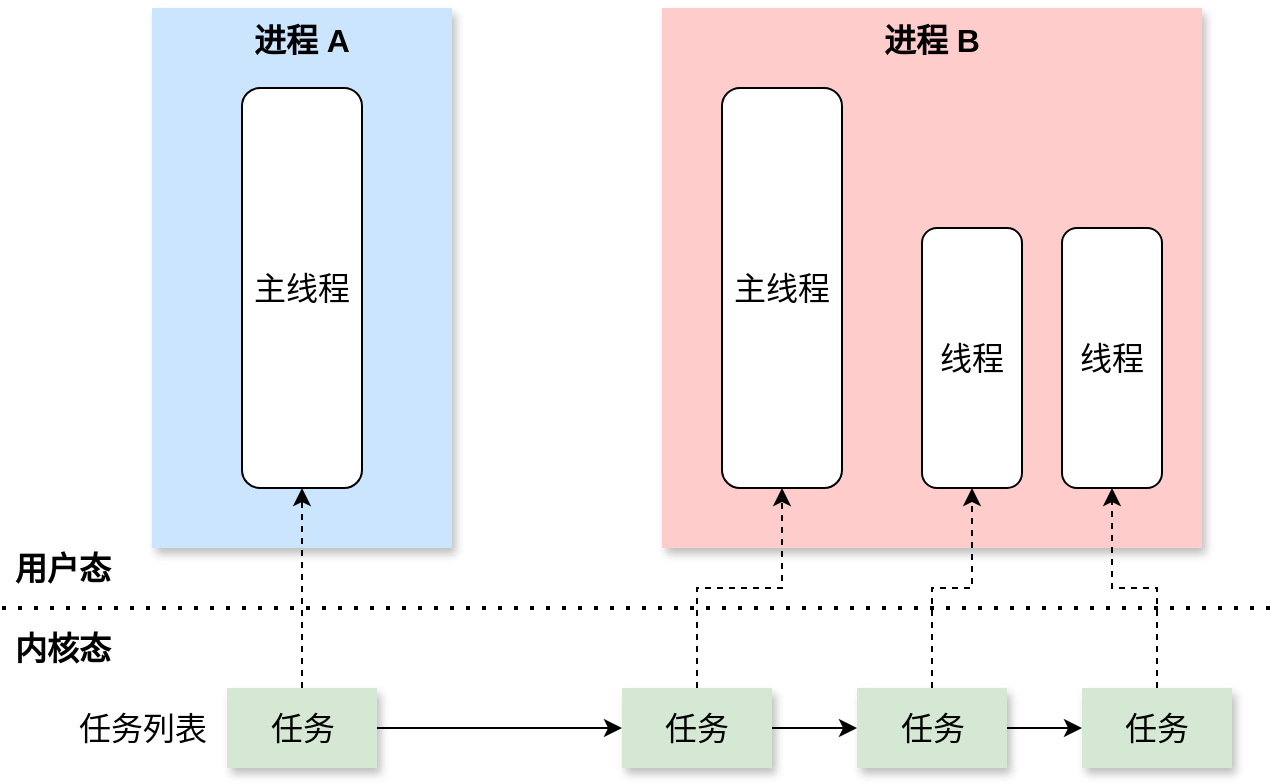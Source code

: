 <mxfile version="13.8.1" type="github">
  <diagram id="JnXaKMin7almXqI7u_T9" name="第 1 页">
    <mxGraphModel dx="1102" dy="582" grid="1" gridSize="10" guides="1" tooltips="1" connect="1" arrows="1" fold="1" page="1" pageScale="1" pageWidth="827" pageHeight="1169" math="0" shadow="0">
      <root>
        <mxCell id="0" />
        <mxCell id="1" parent="0" />
        <mxCell id="TZY3yxVqYku2SVK_G33z-6" value="进程 B" style="rounded=0;whiteSpace=wrap;html=1;fontSize=16;verticalAlign=top;fontStyle=1;fillColor=#ffcccc;strokeColor=none;sketch=0;shadow=1;" vertex="1" parent="1">
          <mxGeometry x="370" y="20" width="270" height="270" as="geometry" />
        </mxCell>
        <mxCell id="TZY3yxVqYku2SVK_G33z-5" value="进程 A" style="rounded=0;whiteSpace=wrap;html=1;fontSize=16;verticalAlign=top;fontStyle=1;fillColor=#cce5ff;strokeColor=none;sketch=0;shadow=1;" vertex="1" parent="1">
          <mxGeometry x="115" y="20" width="150" height="270" as="geometry" />
        </mxCell>
        <mxCell id="TZY3yxVqYku2SVK_G33z-1" value="主线程" style="rounded=1;whiteSpace=wrap;html=1;fontSize=16;" vertex="1" parent="1">
          <mxGeometry x="160" y="60" width="60" height="200" as="geometry" />
        </mxCell>
        <mxCell id="TZY3yxVqYku2SVK_G33z-2" value="主线程" style="rounded=1;whiteSpace=wrap;html=1;fontSize=16;" vertex="1" parent="1">
          <mxGeometry x="400" y="60" width="60" height="200" as="geometry" />
        </mxCell>
        <mxCell id="TZY3yxVqYku2SVK_G33z-3" value="线程" style="rounded=1;whiteSpace=wrap;html=1;fontSize=16;" vertex="1" parent="1">
          <mxGeometry x="500" y="130" width="50" height="130" as="geometry" />
        </mxCell>
        <mxCell id="TZY3yxVqYku2SVK_G33z-4" value="线程" style="rounded=1;whiteSpace=wrap;html=1;fontSize=16;" vertex="1" parent="1">
          <mxGeometry x="570" y="130" width="50" height="130" as="geometry" />
        </mxCell>
        <mxCell id="TZY3yxVqYku2SVK_G33z-7" value="" style="endArrow=none;dashed=1;html=1;dashPattern=1 3;strokeWidth=2;fontSize=16;" edge="1" parent="1">
          <mxGeometry width="50" height="50" relative="1" as="geometry">
            <mxPoint x="40" y="320" as="sourcePoint" />
            <mxPoint x="680" y="320" as="targetPoint" />
          </mxGeometry>
        </mxCell>
        <mxCell id="TZY3yxVqYku2SVK_G33z-8" value="用户态" style="text;html=1;align=center;verticalAlign=middle;resizable=0;points=[];autosize=1;fontSize=16;fontStyle=1" vertex="1" parent="1">
          <mxGeometry x="40" y="290" width="60" height="20" as="geometry" />
        </mxCell>
        <mxCell id="TZY3yxVqYku2SVK_G33z-9" value="内核态" style="text;html=1;align=center;verticalAlign=middle;resizable=0;points=[];autosize=1;fontSize=16;fontStyle=1" vertex="1" parent="1">
          <mxGeometry x="40" y="330" width="60" height="20" as="geometry" />
        </mxCell>
        <mxCell id="TZY3yxVqYku2SVK_G33z-14" style="edgeStyle=orthogonalEdgeStyle;rounded=0;orthogonalLoop=1;jettySize=auto;html=1;entryX=0.5;entryY=1;entryDx=0;entryDy=0;fontSize=16;dashed=1;" edge="1" parent="1" source="TZY3yxVqYku2SVK_G33z-12" target="TZY3yxVqYku2SVK_G33z-1">
          <mxGeometry relative="1" as="geometry" />
        </mxCell>
        <mxCell id="TZY3yxVqYku2SVK_G33z-22" style="edgeStyle=orthogonalEdgeStyle;rounded=0;orthogonalLoop=1;jettySize=auto;html=1;entryX=0;entryY=0.5;entryDx=0;entryDy=0;fontSize=16;" edge="1" parent="1" source="TZY3yxVqYku2SVK_G33z-12" target="TZY3yxVqYku2SVK_G33z-15">
          <mxGeometry relative="1" as="geometry" />
        </mxCell>
        <mxCell id="TZY3yxVqYku2SVK_G33z-12" value="任务" style="rounded=0;whiteSpace=wrap;html=1;fontSize=16;shadow=1;fillColor=#d5e8d4;strokeColor=none;" vertex="1" parent="1">
          <mxGeometry x="152.5" y="360" width="75" height="40" as="geometry" />
        </mxCell>
        <mxCell id="TZY3yxVqYku2SVK_G33z-16" style="edgeStyle=orthogonalEdgeStyle;rounded=0;orthogonalLoop=1;jettySize=auto;html=1;entryX=0.5;entryY=1;entryDx=0;entryDy=0;fontSize=16;dashed=1;" edge="1" parent="1" source="TZY3yxVqYku2SVK_G33z-15" target="TZY3yxVqYku2SVK_G33z-2">
          <mxGeometry relative="1" as="geometry" />
        </mxCell>
        <mxCell id="TZY3yxVqYku2SVK_G33z-23" style="edgeStyle=orthogonalEdgeStyle;rounded=0;orthogonalLoop=1;jettySize=auto;html=1;fontSize=16;" edge="1" parent="1" source="TZY3yxVqYku2SVK_G33z-15" target="TZY3yxVqYku2SVK_G33z-17">
          <mxGeometry relative="1" as="geometry" />
        </mxCell>
        <mxCell id="TZY3yxVqYku2SVK_G33z-15" value="任务" style="rounded=0;whiteSpace=wrap;html=1;fontSize=16;shadow=1;fillColor=#d5e8d4;strokeColor=none;" vertex="1" parent="1">
          <mxGeometry x="350" y="360" width="75" height="40" as="geometry" />
        </mxCell>
        <mxCell id="TZY3yxVqYku2SVK_G33z-18" style="edgeStyle=orthogonalEdgeStyle;rounded=0;orthogonalLoop=1;jettySize=auto;html=1;entryX=0.5;entryY=1;entryDx=0;entryDy=0;fontSize=16;dashed=1;" edge="1" parent="1" source="TZY3yxVqYku2SVK_G33z-17" target="TZY3yxVqYku2SVK_G33z-3">
          <mxGeometry relative="1" as="geometry" />
        </mxCell>
        <mxCell id="TZY3yxVqYku2SVK_G33z-24" style="edgeStyle=orthogonalEdgeStyle;rounded=0;orthogonalLoop=1;jettySize=auto;html=1;entryX=0;entryY=0.5;entryDx=0;entryDy=0;fontSize=16;" edge="1" parent="1" source="TZY3yxVqYku2SVK_G33z-17" target="TZY3yxVqYku2SVK_G33z-20">
          <mxGeometry relative="1" as="geometry" />
        </mxCell>
        <mxCell id="TZY3yxVqYku2SVK_G33z-17" value="任务" style="rounded=0;whiteSpace=wrap;html=1;fontSize=16;shadow=1;fillColor=#d5e8d4;strokeColor=none;" vertex="1" parent="1">
          <mxGeometry x="467.5" y="360" width="75" height="40" as="geometry" />
        </mxCell>
        <mxCell id="TZY3yxVqYku2SVK_G33z-21" style="edgeStyle=orthogonalEdgeStyle;rounded=0;orthogonalLoop=1;jettySize=auto;html=1;entryX=0.5;entryY=1;entryDx=0;entryDy=0;fontSize=16;dashed=1;" edge="1" parent="1" source="TZY3yxVqYku2SVK_G33z-20" target="TZY3yxVqYku2SVK_G33z-4">
          <mxGeometry relative="1" as="geometry" />
        </mxCell>
        <mxCell id="TZY3yxVqYku2SVK_G33z-20" value="任务" style="rounded=0;whiteSpace=wrap;html=1;fontSize=16;shadow=1;fillColor=#d5e8d4;strokeColor=none;" vertex="1" parent="1">
          <mxGeometry x="580" y="360" width="75" height="40" as="geometry" />
        </mxCell>
        <mxCell id="TZY3yxVqYku2SVK_G33z-25" value="任务列表" style="text;html=1;align=center;verticalAlign=middle;resizable=0;points=[];autosize=1;fontSize=16;" vertex="1" parent="1">
          <mxGeometry x="70" y="370" width="80" height="20" as="geometry" />
        </mxCell>
      </root>
    </mxGraphModel>
  </diagram>
</mxfile>
